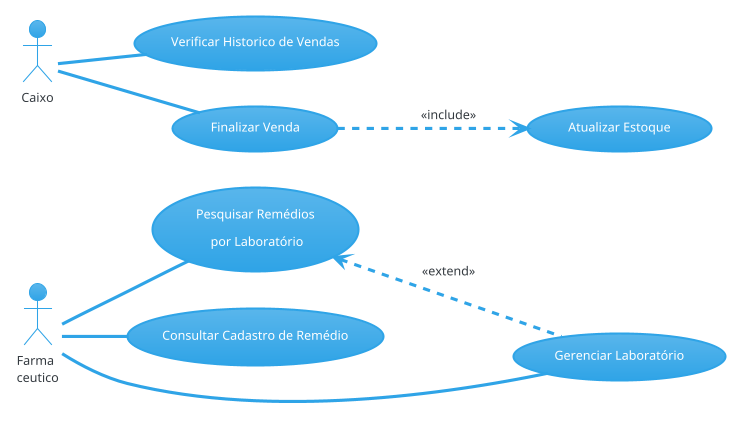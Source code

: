 @startuml
    left to right direction
    !theme cerulean
    :Farma\nceutico: as F1
    :Caixo: as C1
    (Pesquisar Remédios\n por Laboratório) as CU001
    (Consultar Cadastro de Remédio) as CU002
    (Verificar Historico de Vendas) as CU003
    (Gerenciar Laboratório) as CU004
    (Finalizar Venda) as CU005
    (Atualizar Estoque) as CU006


    F1 -- CU001
    F1 -- CU002 
    C1 -- CU003
    C1 -- CU005
    F1 -- CU004

    CU001 <.. CU004 : <<extend>>
    CU005 ..> CU006 : <<include>>

@enduml

/'

extends == exceção
include == separação de casos de uso
https://plantuml.com/use-case-diagram

'\